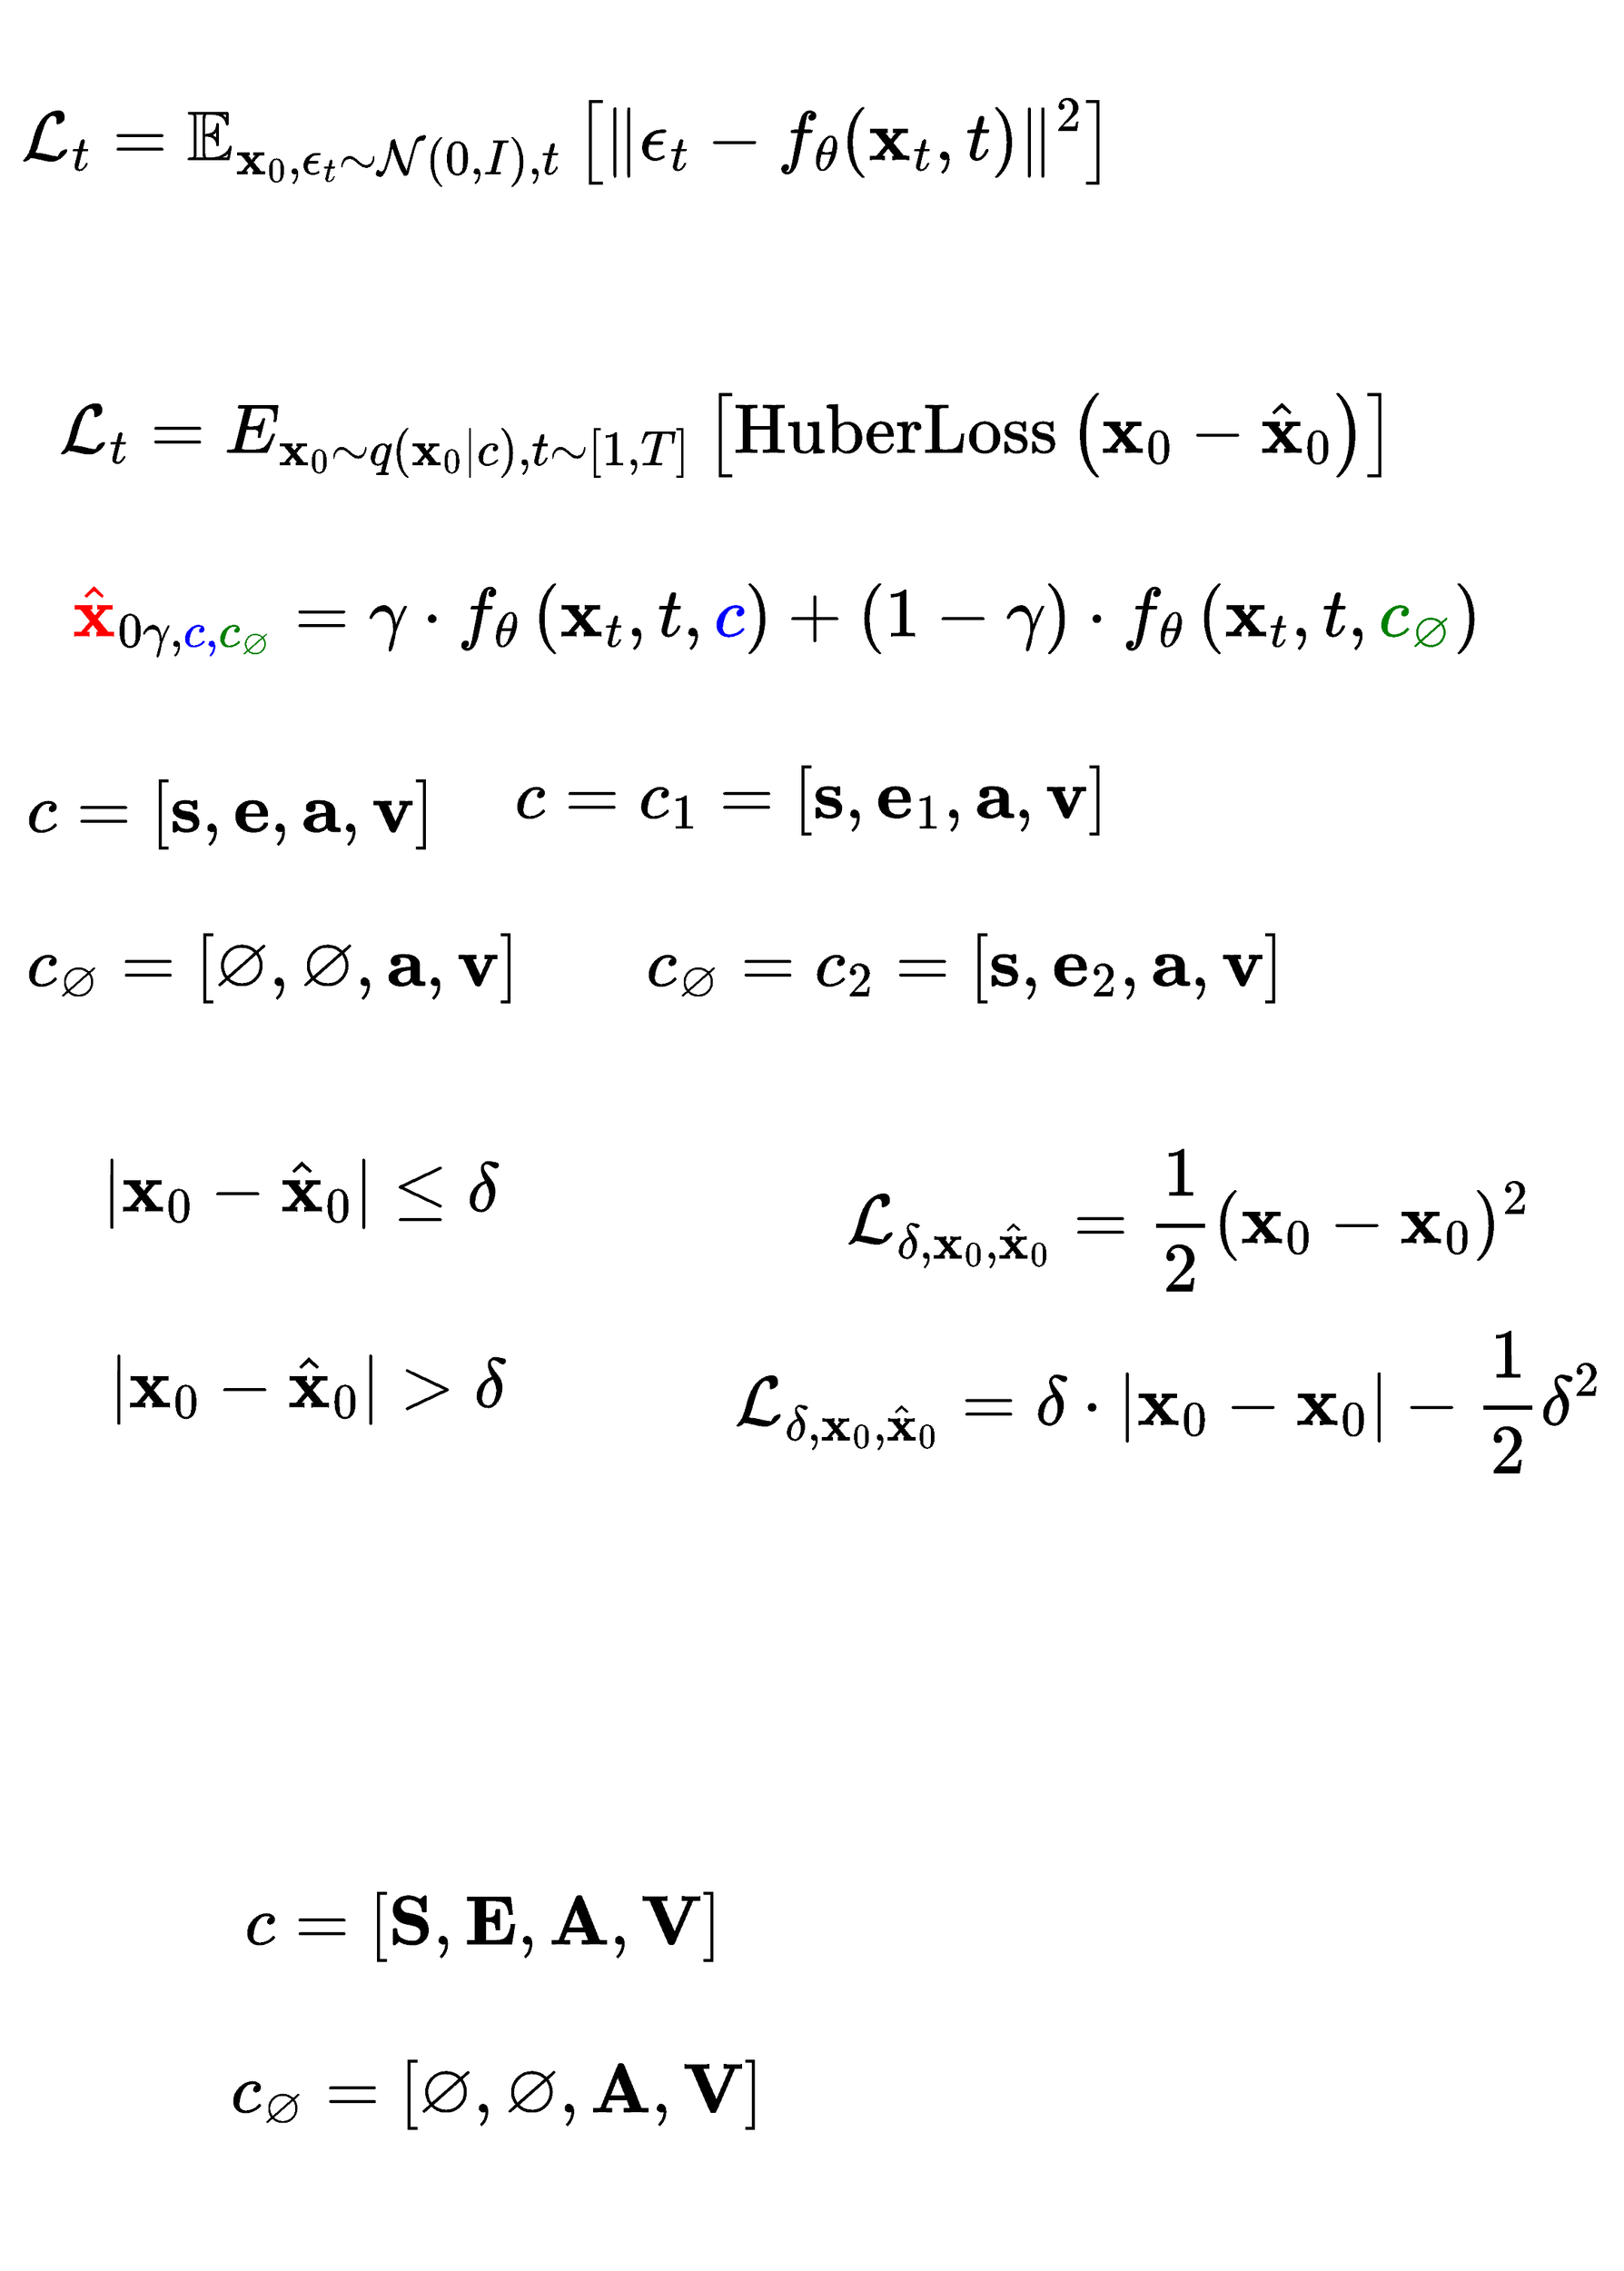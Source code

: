 <mxfile version="25.0.2">
  <diagram name="Page-1" id="oo-ZgDfyL9Ay4hEghHGP">
    <mxGraphModel dx="5073" dy="2350" grid="1" gridSize="10" guides="1" tooltips="1" connect="1" arrows="1" fold="1" page="1" pageScale="1" pageWidth="850" pageHeight="1100" math="1" shadow="0">
      <root>
        <mxCell id="0" />
        <mxCell id="1" parent="0" />
        <mxCell id="9rE4Dk9M4uEpvDqEaQSF-9" value="$$\mathcal{L}_{t}= \mathbb{E}_{\mathbf{x}_{0}, \epsilon_t \sim \mathcal{N}(0, I), t} \left[ \| \epsilon_t - f_\theta(\mathbf{x}_t, t) \|^2 \right]$$" style="text;html=1;align=center;verticalAlign=middle;whiteSpace=wrap;rounded=0;fontSize=42;" parent="1" vertex="1">
          <mxGeometry x="-1664" y="230" width="800" height="60" as="geometry" />
        </mxCell>
        <mxCell id="OKb-Foq_DmFvcSxfhRhN-1" value="$$\mathcal{L}_t=E_{\mathbf{x}_{0} \sim q\left(\mathbf{x}_{0} \mid c\right), t \sim[1, T]}\left[\operatorname{HuberLoss}\left(\mathbf{x}_{0}-\hat{\mathbf{x}}_{0}\right)\right]$$" style="text;html=1;align=center;verticalAlign=middle;whiteSpace=wrap;rounded=0;fontSize=42;" parent="1" vertex="1">
          <mxGeometry x="-1640" y="440" width="980" height="60" as="geometry" />
        </mxCell>
        <mxCell id="OKb-Foq_DmFvcSxfhRhN-2" value="$${\color{red}{\hat{\mathbf{x}}}}_{0 \gamma, \color{blue}{c}, \color{green}{c_{\varnothing}}}=\gamma \cdot f_{\theta} \left(\mathbf{x}_{t}, t, {\color{blue}{c}} \right)+(1-\gamma) \cdot f_{\theta} \left(\mathbf{x}_{t}, t, {\color{green}{c_{\varnothing}}} \right)$$" style="text;html=1;align=center;verticalAlign=middle;whiteSpace=wrap;rounded=0;fontSize=42;" parent="1" vertex="1">
          <mxGeometry x="-1650" y="570" width="1070" height="60" as="geometry" />
        </mxCell>
        <mxCell id="OKb-Foq_DmFvcSxfhRhN-3" value="$$c = [ \mathbf{s}, \mathbf{e}, \mathbf{a} , \mathbf{v}]$$" style="text;html=1;align=center;verticalAlign=middle;whiteSpace=wrap;rounded=0;fontSize=42;" parent="1" vertex="1">
          <mxGeometry x="-1670" y="710" width="330" height="60" as="geometry" />
        </mxCell>
        <mxCell id="OKb-Foq_DmFvcSxfhRhN-4" value="$$c_{\varnothing} = [ \varnothing, \varnothing, \mathbf{a}, \mathbf{v} ]$$" style="text;html=1;align=center;verticalAlign=middle;whiteSpace=wrap;rounded=0;fontSize=42;" parent="1" vertex="1">
          <mxGeometry x="-1670" y="820" width="390" height="60" as="geometry" />
        </mxCell>
        <mxCell id="OKb-Foq_DmFvcSxfhRhN-5" value="$$c=c_{1} = [ \mathbf{s}, \mathbf{e}_1, \mathbf{a} , \mathbf{v}]$$" style="text;html=1;align=center;verticalAlign=middle;whiteSpace=wrap;rounded=0;fontSize=42;" parent="1" vertex="1">
          <mxGeometry x="-1310" y="700" width="440" height="60" as="geometry" />
        </mxCell>
        <mxCell id="OKb-Foq_DmFvcSxfhRhN-7" value="$$c_{\varnothing}=c_{2} = [ \mathbf{s}, \mathbf{e}_2, \mathbf{a} , \mathbf{v}]$$" style="text;html=1;align=center;verticalAlign=middle;whiteSpace=wrap;rounded=0;fontSize=42;" parent="1" vertex="1">
          <mxGeometry x="-1210" y="820" width="460" height="60" as="geometry" />
        </mxCell>
        <mxCell id="OKb-Foq_DmFvcSxfhRhN-8" value="$$|\mathbf{x}_0 - \hat{\mathbf{x}}_0| \leq \delta$$" style="text;html=1;align=center;verticalAlign=middle;whiteSpace=wrap;rounded=0;fontSize=42;" parent="1" vertex="1">
          <mxGeometry x="-1610" y="980" width="310" height="60" as="geometry" />
        </mxCell>
        <mxCell id="OKb-Foq_DmFvcSxfhRhN-9" value="$$\mathcal{L}_{ \delta, \mathbf{x}_0, \hat{\mathbf{x}}_0} = \frac{1}{2} (\mathbf{x}_0 - \mathbf{x}_0)^2$$" style="text;html=1;align=center;verticalAlign=middle;whiteSpace=wrap;rounded=0;fontSize=42;" parent="1" vertex="1">
          <mxGeometry x="-1120" y="970" width="600" height="120" as="geometry" />
        </mxCell>
        <mxCell id="OKb-Foq_DmFvcSxfhRhN-10" value="$$|\mathbf{x}_0 - \hat{\mathbf{x}}_0|&amp;nbsp;&amp;gt; \delta$$" style="text;html=1;align=center;verticalAlign=middle;whiteSpace=wrap;rounded=0;fontSize=42;" parent="1" vertex="1">
          <mxGeometry x="-1600" y="1120" width="300" height="60" as="geometry" />
        </mxCell>
        <mxCell id="OKb-Foq_DmFvcSxfhRhN-11" value="$$\mathcal{L}_{ \delta, \mathbf{x}_0, \hat{\mathbf{x}}_0}&amp;nbsp;&amp;nbsp;=&amp;nbsp; \delta \cdot |\mathbf{x}_0&amp;nbsp;- \mathbf{x}_0| - \frac{1}{2} \delta^2$$" style="text;html=1;align=center;verticalAlign=middle;whiteSpace=wrap;rounded=0;fontSize=42;" parent="1" vertex="1">
          <mxGeometry x="-1160" y="1100" width="650" height="120" as="geometry" />
        </mxCell>
        <mxCell id="OKb-Foq_DmFvcSxfhRhN-12" value="$$c = [ \mathbf{S}, \mathbf{E}, \mathbf{A} , \mathbf{V}]$$" style="text;html=1;align=center;verticalAlign=middle;whiteSpace=wrap;rounded=0;fontSize=42;" parent="1" vertex="1">
          <mxGeometry x="-1510" y="1500" width="370" height="70" as="geometry" />
        </mxCell>
        <mxCell id="OKb-Foq_DmFvcSxfhRhN-13" value="$$c_{\varnothing} = [ \varnothing, \varnothing, \mathbf{A}, \mathbf{V} ]$$" style="text;html=1;align=center;verticalAlign=middle;whiteSpace=wrap;rounded=0;fontSize=42;" parent="1" vertex="1">
          <mxGeometry x="-1510" y="1620" width="390" height="70" as="geometry" />
        </mxCell>
      </root>
    </mxGraphModel>
  </diagram>
</mxfile>
